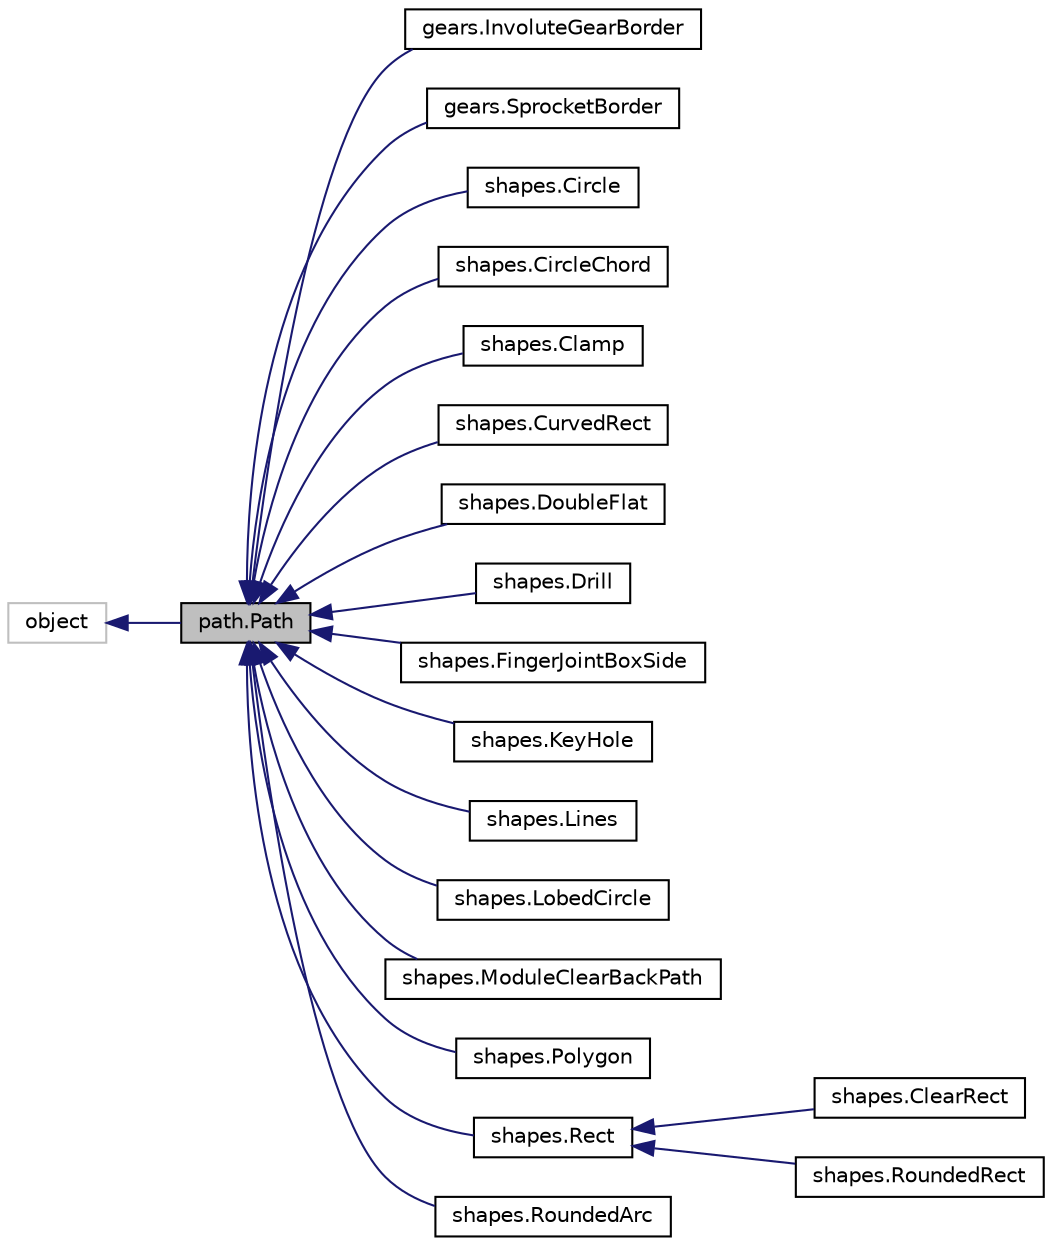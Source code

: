 digraph "path.Path"
{
  edge [fontname="Helvetica",fontsize="10",labelfontname="Helvetica",labelfontsize="10"];
  node [fontname="Helvetica",fontsize="10",shape=record];
  rankdir="LR";
  Node1 [label="path.Path",height=0.2,width=0.4,color="black", fillcolor="grey75", style="filled", fontcolor="black"];
  Node2 -> Node1 [dir="back",color="midnightblue",fontsize="10",style="solid",fontname="Helvetica"];
  Node2 [label="object",height=0.2,width=0.4,color="grey75", fillcolor="white", style="filled"];
  Node1 -> Node3 [dir="back",color="midnightblue",fontsize="10",style="solid",fontname="Helvetica"];
  Node3 [label="gears.InvoluteGearBorder",height=0.2,width=0.4,color="black", fillcolor="white", style="filled",URL="$classgears_1_1_involute_gear_border.html"];
  Node1 -> Node4 [dir="back",color="midnightblue",fontsize="10",style="solid",fontname="Helvetica"];
  Node4 [label="gears.SprocketBorder",height=0.2,width=0.4,color="black", fillcolor="white", style="filled",URL="$classgears_1_1_sprocket_border.html"];
  Node1 -> Node5 [dir="back",color="midnightblue",fontsize="10",style="solid",fontname="Helvetica"];
  Node5 [label="shapes.Circle",height=0.2,width=0.4,color="black", fillcolor="white", style="filled",URL="$classshapes_1_1_circle.html"];
  Node1 -> Node6 [dir="back",color="midnightblue",fontsize="10",style="solid",fontname="Helvetica"];
  Node6 [label="shapes.CircleChord",height=0.2,width=0.4,color="black", fillcolor="white", style="filled",URL="$classshapes_1_1_circle_chord.html"];
  Node1 -> Node7 [dir="back",color="midnightblue",fontsize="10",style="solid",fontname="Helvetica"];
  Node7 [label="shapes.Clamp",height=0.2,width=0.4,color="black", fillcolor="white", style="filled",URL="$classshapes_1_1_clamp.html"];
  Node1 -> Node8 [dir="back",color="midnightblue",fontsize="10",style="solid",fontname="Helvetica"];
  Node8 [label="shapes.CurvedRect",height=0.2,width=0.4,color="black", fillcolor="white", style="filled",URL="$classshapes_1_1_curved_rect.html"];
  Node1 -> Node9 [dir="back",color="midnightblue",fontsize="10",style="solid",fontname="Helvetica"];
  Node9 [label="shapes.DoubleFlat",height=0.2,width=0.4,color="black", fillcolor="white", style="filled",URL="$classshapes_1_1_double_flat.html"];
  Node1 -> Node10 [dir="back",color="midnightblue",fontsize="10",style="solid",fontname="Helvetica"];
  Node10 [label="shapes.Drill",height=0.2,width=0.4,color="black", fillcolor="white", style="filled",URL="$classshapes_1_1_drill.html"];
  Node1 -> Node11 [dir="back",color="midnightblue",fontsize="10",style="solid",fontname="Helvetica"];
  Node11 [label="shapes.FingerJointBoxSide",height=0.2,width=0.4,color="black", fillcolor="white", style="filled",URL="$classshapes_1_1_finger_joint_box_side.html"];
  Node1 -> Node12 [dir="back",color="midnightblue",fontsize="10",style="solid",fontname="Helvetica"];
  Node12 [label="shapes.KeyHole",height=0.2,width=0.4,color="black", fillcolor="white", style="filled",URL="$classshapes_1_1_key_hole.html"];
  Node1 -> Node13 [dir="back",color="midnightblue",fontsize="10",style="solid",fontname="Helvetica"];
  Node13 [label="shapes.Lines",height=0.2,width=0.4,color="black", fillcolor="white", style="filled",URL="$classshapes_1_1_lines.html"];
  Node1 -> Node14 [dir="back",color="midnightblue",fontsize="10",style="solid",fontname="Helvetica"];
  Node14 [label="shapes.LobedCircle",height=0.2,width=0.4,color="black", fillcolor="white", style="filled",URL="$classshapes_1_1_lobed_circle.html"];
  Node1 -> Node15 [dir="back",color="midnightblue",fontsize="10",style="solid",fontname="Helvetica"];
  Node15 [label="shapes.ModuleClearBackPath",height=0.2,width=0.4,color="black", fillcolor="white", style="filled",URL="$classshapes_1_1_module_clear_back_path.html"];
  Node1 -> Node16 [dir="back",color="midnightblue",fontsize="10",style="solid",fontname="Helvetica"];
  Node16 [label="shapes.Polygon",height=0.2,width=0.4,color="black", fillcolor="white", style="filled",URL="$classshapes_1_1_polygon.html"];
  Node1 -> Node17 [dir="back",color="midnightblue",fontsize="10",style="solid",fontname="Helvetica"];
  Node17 [label="shapes.Rect",height=0.2,width=0.4,color="black", fillcolor="white", style="filled",URL="$classshapes_1_1_rect.html"];
  Node17 -> Node18 [dir="back",color="midnightblue",fontsize="10",style="solid",fontname="Helvetica"];
  Node18 [label="shapes.ClearRect",height=0.2,width=0.4,color="black", fillcolor="white", style="filled",URL="$classshapes_1_1_clear_rect.html"];
  Node17 -> Node19 [dir="back",color="midnightblue",fontsize="10",style="solid",fontname="Helvetica"];
  Node19 [label="shapes.RoundedRect",height=0.2,width=0.4,color="black", fillcolor="white", style="filled",URL="$classshapes_1_1_rounded_rect.html"];
  Node1 -> Node20 [dir="back",color="midnightblue",fontsize="10",style="solid",fontname="Helvetica"];
  Node20 [label="shapes.RoundedArc",height=0.2,width=0.4,color="black", fillcolor="white", style="filled",URL="$classshapes_1_1_rounded_arc.html"];
}
